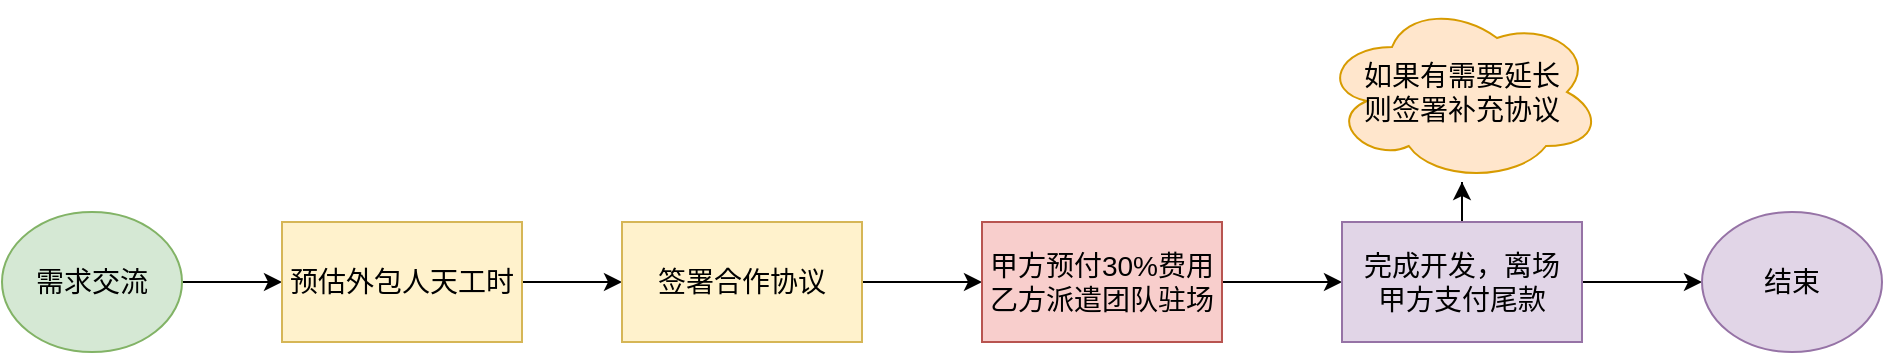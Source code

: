 <mxfile version="13.6.10" type="github">
  <diagram id="3NWhDmS3dMHGRNAWerwA" name="第 1 页">
    <mxGraphModel dx="1788" dy="1010" grid="1" gridSize="10" guides="1" tooltips="1" connect="1" arrows="1" fold="1" page="1" pageScale="1" pageWidth="827" pageHeight="1169" math="0" shadow="0">
      <root>
        <mxCell id="0" />
        <mxCell id="1" parent="0" />
        <mxCell id="ek9-Dc8PDsql-govBaU6-3" value="" style="edgeStyle=orthogonalEdgeStyle;rounded=0;orthogonalLoop=1;jettySize=auto;html=1;labelBackgroundColor=none;fontSize=14;" edge="1" parent="1" source="ek9-Dc8PDsql-govBaU6-1" target="ek9-Dc8PDsql-govBaU6-2">
          <mxGeometry relative="1" as="geometry" />
        </mxCell>
        <mxCell id="ek9-Dc8PDsql-govBaU6-1" value="&lt;font style=&quot;font-size: 14px;&quot;&gt;需求交流&lt;/font&gt;" style="ellipse;whiteSpace=wrap;html=1;labelBackgroundColor=none;fontSize=14;fillColor=#d5e8d4;strokeColor=#82b366;" vertex="1" parent="1">
          <mxGeometry x="130" y="385" width="90" height="70" as="geometry" />
        </mxCell>
        <mxCell id="ek9-Dc8PDsql-govBaU6-5" value="" style="edgeStyle=orthogonalEdgeStyle;rounded=0;orthogonalLoop=1;jettySize=auto;html=1;labelBackgroundColor=none;fontSize=14;" edge="1" parent="1" source="ek9-Dc8PDsql-govBaU6-2" target="ek9-Dc8PDsql-govBaU6-4">
          <mxGeometry relative="1" as="geometry" />
        </mxCell>
        <mxCell id="ek9-Dc8PDsql-govBaU6-2" value="&lt;font style=&quot;font-size: 14px&quot;&gt;预估外包人天工时&lt;/font&gt;" style="whiteSpace=wrap;html=1;labelBackgroundColor=none;fontSize=14;fillColor=#fff2cc;strokeColor=#d6b656;" vertex="1" parent="1">
          <mxGeometry x="270" y="390" width="120" height="60" as="geometry" />
        </mxCell>
        <mxCell id="ek9-Dc8PDsql-govBaU6-7" value="" style="edgeStyle=orthogonalEdgeStyle;rounded=0;orthogonalLoop=1;jettySize=auto;html=1;labelBackgroundColor=none;fontSize=14;" edge="1" parent="1" source="ek9-Dc8PDsql-govBaU6-4" target="ek9-Dc8PDsql-govBaU6-6">
          <mxGeometry relative="1" as="geometry" />
        </mxCell>
        <mxCell id="ek9-Dc8PDsql-govBaU6-4" value="&lt;font style=&quot;font-size: 14px&quot;&gt;签署合作协议&lt;/font&gt;" style="whiteSpace=wrap;html=1;labelBackgroundColor=none;fontSize=14;fillColor=#fff2cc;strokeColor=#d6b656;" vertex="1" parent="1">
          <mxGeometry x="440" y="390" width="120" height="60" as="geometry" />
        </mxCell>
        <mxCell id="ek9-Dc8PDsql-govBaU6-9" value="" style="edgeStyle=orthogonalEdgeStyle;rounded=0;orthogonalLoop=1;jettySize=auto;html=1;labelBackgroundColor=none;fontSize=14;" edge="1" parent="1" source="ek9-Dc8PDsql-govBaU6-6" target="ek9-Dc8PDsql-govBaU6-8">
          <mxGeometry relative="1" as="geometry" />
        </mxCell>
        <mxCell id="ek9-Dc8PDsql-govBaU6-6" value="&lt;font style=&quot;font-size: 14px&quot;&gt;甲方预付30%费用&lt;br&gt;乙方派遣团队驻场&lt;/font&gt;" style="whiteSpace=wrap;html=1;labelBackgroundColor=none;fontSize=14;fillColor=#f8cecc;strokeColor=#b85450;" vertex="1" parent="1">
          <mxGeometry x="620" y="390" width="120" height="60" as="geometry" />
        </mxCell>
        <mxCell id="ek9-Dc8PDsql-govBaU6-11" value="" style="edgeStyle=orthogonalEdgeStyle;rounded=0;orthogonalLoop=1;jettySize=auto;html=1;labelBackgroundColor=none;fontSize=14;" edge="1" parent="1" source="ek9-Dc8PDsql-govBaU6-8" target="ek9-Dc8PDsql-govBaU6-10">
          <mxGeometry relative="1" as="geometry" />
        </mxCell>
        <mxCell id="ek9-Dc8PDsql-govBaU6-13" value="" style="edgeStyle=orthogonalEdgeStyle;rounded=0;orthogonalLoop=1;jettySize=auto;html=1;labelBackgroundColor=none;fontSize=14;" edge="1" parent="1" source="ek9-Dc8PDsql-govBaU6-8" target="ek9-Dc8PDsql-govBaU6-12">
          <mxGeometry relative="1" as="geometry" />
        </mxCell>
        <mxCell id="ek9-Dc8PDsql-govBaU6-8" value="完成开发，离场&lt;br style=&quot;font-size: 14px&quot;&gt;甲方支付尾款" style="whiteSpace=wrap;html=1;labelBackgroundColor=none;fontSize=14;fillColor=#e1d5e7;strokeColor=#9673a6;" vertex="1" parent="1">
          <mxGeometry x="800" y="390" width="120" height="60" as="geometry" />
        </mxCell>
        <mxCell id="ek9-Dc8PDsql-govBaU6-10" value="结束" style="ellipse;whiteSpace=wrap;html=1;labelBackgroundColor=none;fontSize=14;fillColor=#e1d5e7;strokeColor=#9673a6;" vertex="1" parent="1">
          <mxGeometry x="980" y="385" width="90" height="70" as="geometry" />
        </mxCell>
        <mxCell id="ek9-Dc8PDsql-govBaU6-12" value="如果有需要延长&lt;br style=&quot;font-size: 14px;&quot;&gt;则签署补充协议" style="ellipse;shape=cloud;whiteSpace=wrap;html=1;labelBackgroundColor=none;fontSize=14;fillColor=#ffe6cc;strokeColor=#d79b00;" vertex="1" parent="1">
          <mxGeometry x="790" y="280" width="140" height="90" as="geometry" />
        </mxCell>
      </root>
    </mxGraphModel>
  </diagram>
</mxfile>
